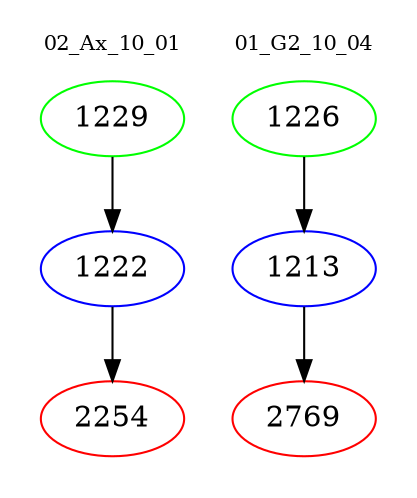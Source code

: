 digraph{
subgraph cluster_0 {
color = white
label = "02_Ax_10_01";
fontsize=10;
T0_1229 [label="1229", color="green"]
T0_1229 -> T0_1222 [color="black"]
T0_1222 [label="1222", color="blue"]
T0_1222 -> T0_2254 [color="black"]
T0_2254 [label="2254", color="red"]
}
subgraph cluster_1 {
color = white
label = "01_G2_10_04";
fontsize=10;
T1_1226 [label="1226", color="green"]
T1_1226 -> T1_1213 [color="black"]
T1_1213 [label="1213", color="blue"]
T1_1213 -> T1_2769 [color="black"]
T1_2769 [label="2769", color="red"]
}
}
